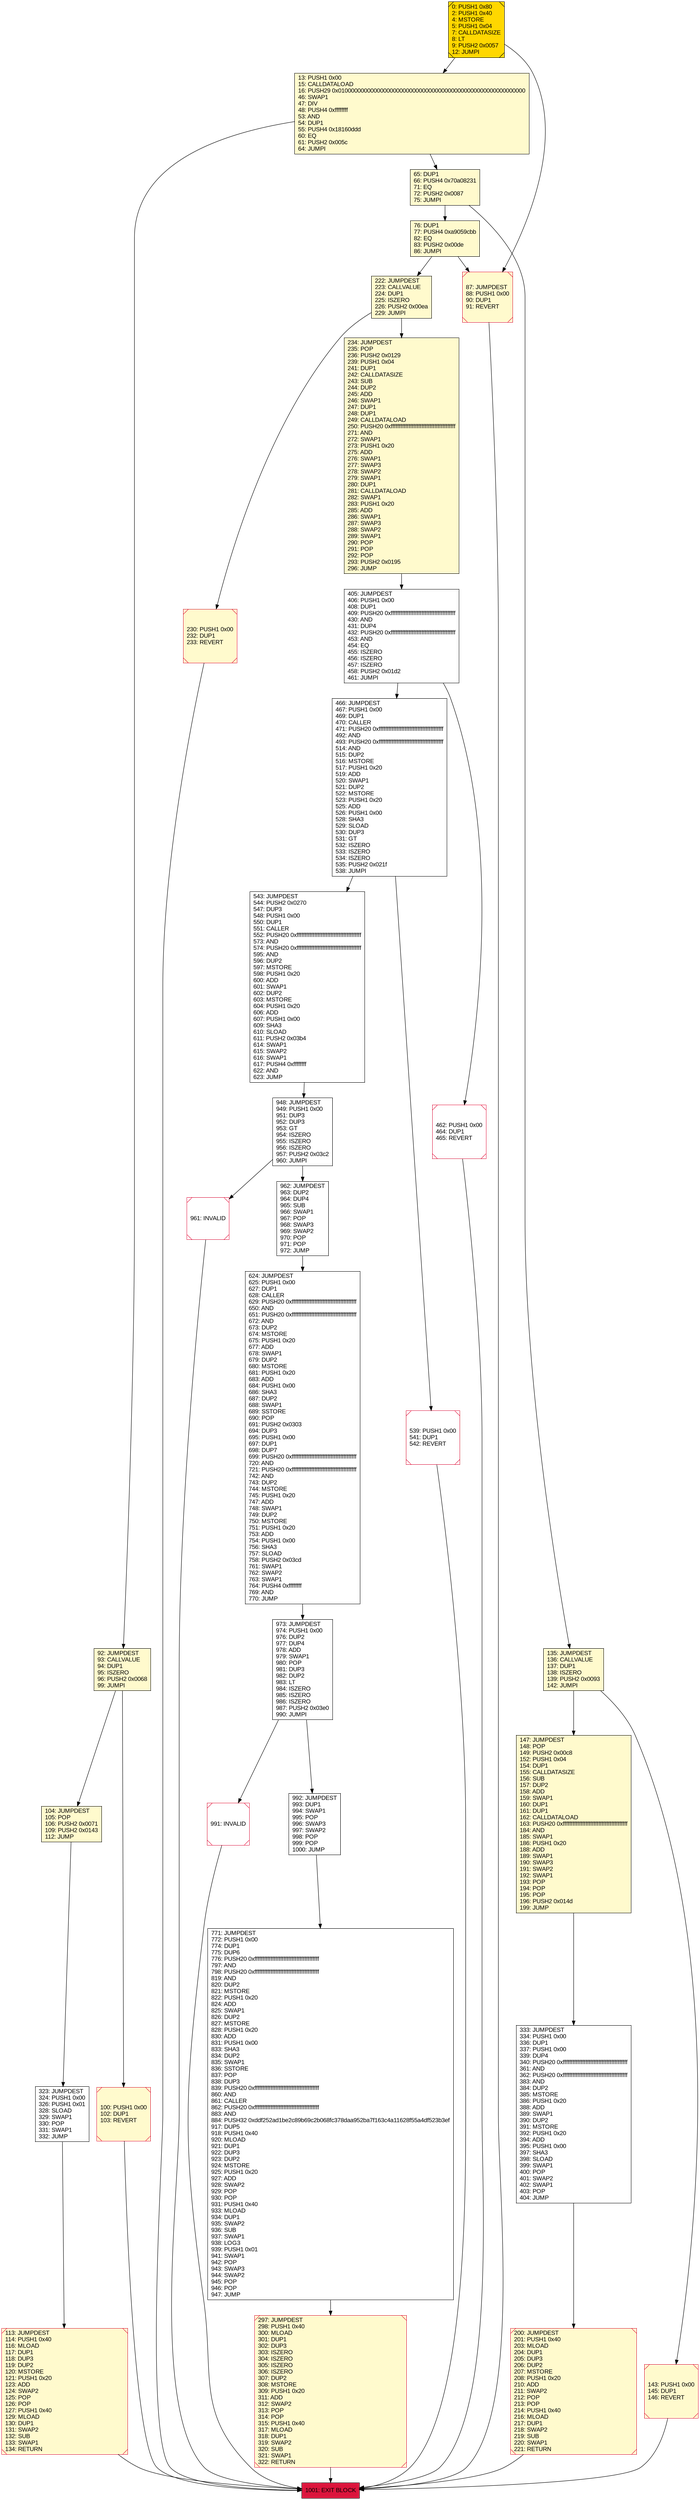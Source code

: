 digraph G {
bgcolor=transparent rankdir=UD;
node [shape=box style=filled color=black fillcolor=white fontname=arial fontcolor=black];
113 [label="113: JUMPDEST\l114: PUSH1 0x40\l116: MLOAD\l117: DUP1\l118: DUP3\l119: DUP2\l120: MSTORE\l121: PUSH1 0x20\l123: ADD\l124: SWAP2\l125: POP\l126: POP\l127: PUSH1 0x40\l129: MLOAD\l130: DUP1\l131: SWAP2\l132: SUB\l133: SWAP1\l134: RETURN\l" fillcolor=lemonchiffon shape=Msquare color=crimson ];
65 [label="65: DUP1\l66: PUSH4 0x70a08231\l71: EQ\l72: PUSH2 0x0087\l75: JUMPI\l" fillcolor=lemonchiffon ];
100 [label="100: PUSH1 0x00\l102: DUP1\l103: REVERT\l" fillcolor=lemonchiffon shape=Msquare color=crimson ];
230 [label="230: PUSH1 0x00\l232: DUP1\l233: REVERT\l" fillcolor=lemonchiffon shape=Msquare color=crimson ];
948 [label="948: JUMPDEST\l949: PUSH1 0x00\l951: DUP3\l952: DUP3\l953: GT\l954: ISZERO\l955: ISZERO\l956: ISZERO\l957: PUSH2 0x03c2\l960: JUMPI\l" ];
234 [label="234: JUMPDEST\l235: POP\l236: PUSH2 0x0129\l239: PUSH1 0x04\l241: DUP1\l242: CALLDATASIZE\l243: SUB\l244: DUP2\l245: ADD\l246: SWAP1\l247: DUP1\l248: DUP1\l249: CALLDATALOAD\l250: PUSH20 0xffffffffffffffffffffffffffffffffffffffff\l271: AND\l272: SWAP1\l273: PUSH1 0x20\l275: ADD\l276: SWAP1\l277: SWAP3\l278: SWAP2\l279: SWAP1\l280: DUP1\l281: CALLDATALOAD\l282: SWAP1\l283: PUSH1 0x20\l285: ADD\l286: SWAP1\l287: SWAP3\l288: SWAP2\l289: SWAP1\l290: POP\l291: POP\l292: POP\l293: PUSH2 0x0195\l296: JUMP\l" fillcolor=lemonchiffon ];
87 [label="87: JUMPDEST\l88: PUSH1 0x00\l90: DUP1\l91: REVERT\l" fillcolor=lemonchiffon shape=Msquare color=crimson ];
147 [label="147: JUMPDEST\l148: POP\l149: PUSH2 0x00c8\l152: PUSH1 0x04\l154: DUP1\l155: CALLDATASIZE\l156: SUB\l157: DUP2\l158: ADD\l159: SWAP1\l160: DUP1\l161: DUP1\l162: CALLDATALOAD\l163: PUSH20 0xffffffffffffffffffffffffffffffffffffffff\l184: AND\l185: SWAP1\l186: PUSH1 0x20\l188: ADD\l189: SWAP1\l190: SWAP3\l191: SWAP2\l192: SWAP1\l193: POP\l194: POP\l195: POP\l196: PUSH2 0x014d\l199: JUMP\l" fillcolor=lemonchiffon ];
405 [label="405: JUMPDEST\l406: PUSH1 0x00\l408: DUP1\l409: PUSH20 0xffffffffffffffffffffffffffffffffffffffff\l430: AND\l431: DUP4\l432: PUSH20 0xffffffffffffffffffffffffffffffffffffffff\l453: AND\l454: EQ\l455: ISZERO\l456: ISZERO\l457: ISZERO\l458: PUSH2 0x01d2\l461: JUMPI\l" ];
297 [label="297: JUMPDEST\l298: PUSH1 0x40\l300: MLOAD\l301: DUP1\l302: DUP3\l303: ISZERO\l304: ISZERO\l305: ISZERO\l306: ISZERO\l307: DUP2\l308: MSTORE\l309: PUSH1 0x20\l311: ADD\l312: SWAP2\l313: POP\l314: POP\l315: PUSH1 0x40\l317: MLOAD\l318: DUP1\l319: SWAP2\l320: SUB\l321: SWAP1\l322: RETURN\l" fillcolor=lemonchiffon shape=Msquare color=crimson ];
323 [label="323: JUMPDEST\l324: PUSH1 0x00\l326: PUSH1 0x01\l328: SLOAD\l329: SWAP1\l330: POP\l331: SWAP1\l332: JUMP\l" ];
973 [label="973: JUMPDEST\l974: PUSH1 0x00\l976: DUP2\l977: DUP4\l978: ADD\l979: SWAP1\l980: POP\l981: DUP3\l982: DUP2\l983: LT\l984: ISZERO\l985: ISZERO\l986: ISZERO\l987: PUSH2 0x03e0\l990: JUMPI\l" ];
92 [label="92: JUMPDEST\l93: CALLVALUE\l94: DUP1\l95: ISZERO\l96: PUSH2 0x0068\l99: JUMPI\l" fillcolor=lemonchiffon ];
333 [label="333: JUMPDEST\l334: PUSH1 0x00\l336: DUP1\l337: PUSH1 0x00\l339: DUP4\l340: PUSH20 0xffffffffffffffffffffffffffffffffffffffff\l361: AND\l362: PUSH20 0xffffffffffffffffffffffffffffffffffffffff\l383: AND\l384: DUP2\l385: MSTORE\l386: PUSH1 0x20\l388: ADD\l389: SWAP1\l390: DUP2\l391: MSTORE\l392: PUSH1 0x20\l394: ADD\l395: PUSH1 0x00\l397: SHA3\l398: SLOAD\l399: SWAP1\l400: POP\l401: SWAP2\l402: SWAP1\l403: POP\l404: JUMP\l" ];
771 [label="771: JUMPDEST\l772: PUSH1 0x00\l774: DUP1\l775: DUP6\l776: PUSH20 0xffffffffffffffffffffffffffffffffffffffff\l797: AND\l798: PUSH20 0xffffffffffffffffffffffffffffffffffffffff\l819: AND\l820: DUP2\l821: MSTORE\l822: PUSH1 0x20\l824: ADD\l825: SWAP1\l826: DUP2\l827: MSTORE\l828: PUSH1 0x20\l830: ADD\l831: PUSH1 0x00\l833: SHA3\l834: DUP2\l835: SWAP1\l836: SSTORE\l837: POP\l838: DUP3\l839: PUSH20 0xffffffffffffffffffffffffffffffffffffffff\l860: AND\l861: CALLER\l862: PUSH20 0xffffffffffffffffffffffffffffffffffffffff\l883: AND\l884: PUSH32 0xddf252ad1be2c89b69c2b068fc378daa952ba7f163c4a11628f55a4df523b3ef\l917: DUP5\l918: PUSH1 0x40\l920: MLOAD\l921: DUP1\l922: DUP3\l923: DUP2\l924: MSTORE\l925: PUSH1 0x20\l927: ADD\l928: SWAP2\l929: POP\l930: POP\l931: PUSH1 0x40\l933: MLOAD\l934: DUP1\l935: SWAP2\l936: SUB\l937: SWAP1\l938: LOG3\l939: PUSH1 0x01\l941: SWAP1\l942: POP\l943: SWAP3\l944: SWAP2\l945: POP\l946: POP\l947: JUMP\l" ];
222 [label="222: JUMPDEST\l223: CALLVALUE\l224: DUP1\l225: ISZERO\l226: PUSH2 0x00ea\l229: JUMPI\l" fillcolor=lemonchiffon ];
991 [label="991: INVALID\l" shape=Msquare color=crimson ];
992 [label="992: JUMPDEST\l993: DUP1\l994: SWAP1\l995: POP\l996: SWAP3\l997: SWAP2\l998: POP\l999: POP\l1000: JUMP\l" ];
543 [label="543: JUMPDEST\l544: PUSH2 0x0270\l547: DUP3\l548: PUSH1 0x00\l550: DUP1\l551: CALLER\l552: PUSH20 0xffffffffffffffffffffffffffffffffffffffff\l573: AND\l574: PUSH20 0xffffffffffffffffffffffffffffffffffffffff\l595: AND\l596: DUP2\l597: MSTORE\l598: PUSH1 0x20\l600: ADD\l601: SWAP1\l602: DUP2\l603: MSTORE\l604: PUSH1 0x20\l606: ADD\l607: PUSH1 0x00\l609: SHA3\l610: SLOAD\l611: PUSH2 0x03b4\l614: SWAP1\l615: SWAP2\l616: SWAP1\l617: PUSH4 0xffffffff\l622: AND\l623: JUMP\l" ];
624 [label="624: JUMPDEST\l625: PUSH1 0x00\l627: DUP1\l628: CALLER\l629: PUSH20 0xffffffffffffffffffffffffffffffffffffffff\l650: AND\l651: PUSH20 0xffffffffffffffffffffffffffffffffffffffff\l672: AND\l673: DUP2\l674: MSTORE\l675: PUSH1 0x20\l677: ADD\l678: SWAP1\l679: DUP2\l680: MSTORE\l681: PUSH1 0x20\l683: ADD\l684: PUSH1 0x00\l686: SHA3\l687: DUP2\l688: SWAP1\l689: SSTORE\l690: POP\l691: PUSH2 0x0303\l694: DUP3\l695: PUSH1 0x00\l697: DUP1\l698: DUP7\l699: PUSH20 0xffffffffffffffffffffffffffffffffffffffff\l720: AND\l721: PUSH20 0xffffffffffffffffffffffffffffffffffffffff\l742: AND\l743: DUP2\l744: MSTORE\l745: PUSH1 0x20\l747: ADD\l748: SWAP1\l749: DUP2\l750: MSTORE\l751: PUSH1 0x20\l753: ADD\l754: PUSH1 0x00\l756: SHA3\l757: SLOAD\l758: PUSH2 0x03cd\l761: SWAP1\l762: SWAP2\l763: SWAP1\l764: PUSH4 0xffffffff\l769: AND\l770: JUMP\l" ];
1001 [label="1001: EXIT BLOCK\l" fillcolor=crimson ];
135 [label="135: JUMPDEST\l136: CALLVALUE\l137: DUP1\l138: ISZERO\l139: PUSH2 0x0093\l142: JUMPI\l" fillcolor=lemonchiffon ];
143 [label="143: PUSH1 0x00\l145: DUP1\l146: REVERT\l" fillcolor=lemonchiffon shape=Msquare color=crimson ];
462 [label="462: PUSH1 0x00\l464: DUP1\l465: REVERT\l" shape=Msquare color=crimson ];
76 [label="76: DUP1\l77: PUSH4 0xa9059cbb\l82: EQ\l83: PUSH2 0x00de\l86: JUMPI\l" fillcolor=lemonchiffon ];
104 [label="104: JUMPDEST\l105: POP\l106: PUSH2 0x0071\l109: PUSH2 0x0143\l112: JUMP\l" fillcolor=lemonchiffon ];
13 [label="13: PUSH1 0x00\l15: CALLDATALOAD\l16: PUSH29 0x0100000000000000000000000000000000000000000000000000000000\l46: SWAP1\l47: DIV\l48: PUSH4 0xffffffff\l53: AND\l54: DUP1\l55: PUSH4 0x18160ddd\l60: EQ\l61: PUSH2 0x005c\l64: JUMPI\l" fillcolor=lemonchiffon ];
466 [label="466: JUMPDEST\l467: PUSH1 0x00\l469: DUP1\l470: CALLER\l471: PUSH20 0xffffffffffffffffffffffffffffffffffffffff\l492: AND\l493: PUSH20 0xffffffffffffffffffffffffffffffffffffffff\l514: AND\l515: DUP2\l516: MSTORE\l517: PUSH1 0x20\l519: ADD\l520: SWAP1\l521: DUP2\l522: MSTORE\l523: PUSH1 0x20\l525: ADD\l526: PUSH1 0x00\l528: SHA3\l529: SLOAD\l530: DUP3\l531: GT\l532: ISZERO\l533: ISZERO\l534: ISZERO\l535: PUSH2 0x021f\l538: JUMPI\l" ];
539 [label="539: PUSH1 0x00\l541: DUP1\l542: REVERT\l" shape=Msquare color=crimson ];
200 [label="200: JUMPDEST\l201: PUSH1 0x40\l203: MLOAD\l204: DUP1\l205: DUP3\l206: DUP2\l207: MSTORE\l208: PUSH1 0x20\l210: ADD\l211: SWAP2\l212: POP\l213: POP\l214: PUSH1 0x40\l216: MLOAD\l217: DUP1\l218: SWAP2\l219: SUB\l220: SWAP1\l221: RETURN\l" fillcolor=lemonchiffon shape=Msquare color=crimson ];
962 [label="962: JUMPDEST\l963: DUP2\l964: DUP4\l965: SUB\l966: SWAP1\l967: POP\l968: SWAP3\l969: SWAP2\l970: POP\l971: POP\l972: JUMP\l" ];
0 [label="0: PUSH1 0x80\l2: PUSH1 0x40\l4: MSTORE\l5: PUSH1 0x04\l7: CALLDATASIZE\l8: LT\l9: PUSH2 0x0057\l12: JUMPI\l" fillcolor=lemonchiffon shape=Msquare fillcolor=gold ];
961 [label="961: INVALID\l" shape=Msquare color=crimson ];
135 -> 143;
462 -> 1001;
143 -> 1001;
771 -> 297;
991 -> 1001;
147 -> 333;
466 -> 539;
0 -> 13;
200 -> 1001;
466 -> 543;
539 -> 1001;
222 -> 234;
323 -> 113;
961 -> 1001;
222 -> 230;
92 -> 100;
962 -> 624;
234 -> 405;
333 -> 200;
405 -> 466;
76 -> 87;
104 -> 323;
13 -> 92;
92 -> 104;
113 -> 1001;
100 -> 1001;
543 -> 948;
0 -> 87;
65 -> 135;
76 -> 222;
230 -> 1001;
948 -> 962;
65 -> 76;
13 -> 65;
948 -> 961;
973 -> 991;
405 -> 462;
973 -> 992;
87 -> 1001;
297 -> 1001;
135 -> 147;
624 -> 973;
992 -> 771;
}